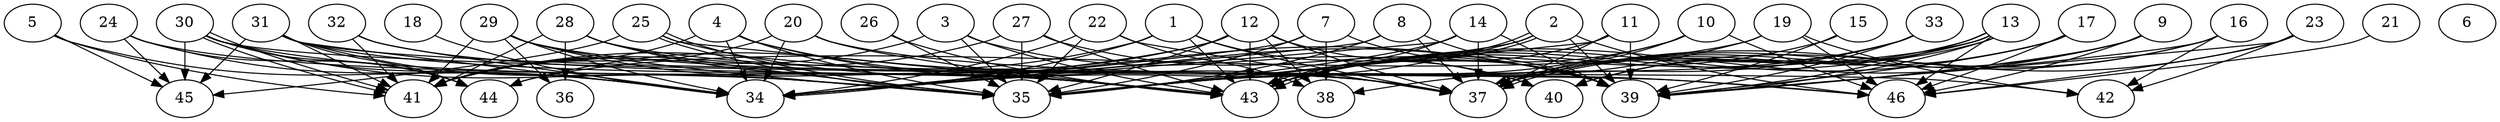 // DAG (tier=3-complex, mode=compute, n=46, ccr=0.492, fat=0.872, density=0.705, regular=0.287, jump=0.343, mindata=1048576, maxdata=16777216)
// DAG automatically generated by daggen at Sun Aug 24 16:33:34 2025
// /home/ermia/Project/Environments/daggen/bin/daggen --dot --ccr 0.492 --fat 0.872 --regular 0.287 --density 0.705 --jump 0.343 --mindata 1048576 --maxdata 16777216 -n 46 
digraph G {
  1 [size="2324341254961804345344", alpha="0.01", expect_size="1162170627480902172672"]
  1 -> 34 [size ="1403750468026368"]
  1 -> 37 [size ="1403750468026368"]
  1 -> 40 [size ="1403750468026368"]
  1 -> 41 [size ="1403750468026368"]
  1 -> 43 [size ="1403750468026368"]
  2 [size="709363658121829", alpha="0.02", expect_size="354681829060914"]
  2 -> 34 [size ="43569096163328"]
  2 -> 35 [size ="43569096163328"]
  2 -> 39 [size ="43569096163328"]
  2 -> 43 [size ="43569096163328"]
  2 -> 43 [size ="43569096163328"]
  2 -> 46 [size ="43569096163328"]
  3 [size="138613516930264334336", alpha="0.02", expect_size="69306758465132167168"]
  3 -> 35 [size ="214269509500928"]
  3 -> 40 [size ="214269509500928"]
  3 -> 41 [size ="214269509500928"]
  3 -> 43 [size ="214269509500928"]
  4 [size="4613399743227475525632", alpha="0.04", expect_size="2306699871613737762816"]
  4 -> 34 [size ="2217025619361792"]
  4 -> 35 [size ="2217025619361792"]
  4 -> 37 [size ="2217025619361792"]
  4 -> 39 [size ="2217025619361792"]
  4 -> 41 [size ="2217025619361792"]
  5 [size="464814774175062080", alpha="0.01", expect_size="232407387087531040"]
  5 -> 34 [size ="567494574080000"]
  5 -> 41 [size ="567494574080000"]
  5 -> 45 [size ="567494574080000"]
  6 [size="297224007249999872", alpha="0.19", expect_size="148612003624999936"]
  7 [size="3554534885296932352", alpha="0.18", expect_size="1777267442648466176"]
  7 -> 34 [size ="1335371510054912"]
  7 -> 35 [size ="1335371510054912"]
  7 -> 38 [size ="1335371510054912"]
  7 -> 39 [size ="1335371510054912"]
  8 [size="4519544994250635608064", alpha="0.15", expect_size="2259772497125317804032"]
  8 -> 34 [size ="2186854036144128"]
  8 -> 35 [size ="2186854036144128"]
  8 -> 37 [size ="2186854036144128"]
  8 -> 39 [size ="2186854036144128"]
  9 [size="35448915136230719488", alpha="0.04", expect_size="17724457568115359744"]
  9 -> 37 [size ="86329379520512"]
  9 -> 39 [size ="86329379520512"]
  9 -> 43 [size ="86329379520512"]
  9 -> 46 [size ="86329379520512"]
  10 [size="13186818356326152", alpha="0.11", expect_size="6593409178163076"]
  10 -> 35 [size ="216053841920000"]
  10 -> 37 [size ="216053841920000"]
  10 -> 43 [size ="216053841920000"]
  10 -> 46 [size ="216053841920000"]
  11 [size="336358085480725184", alpha="0.11", expect_size="168179042740362592"]
  11 -> 35 [size ="724594839257088"]
  11 -> 37 [size ="724594839257088"]
  11 -> 39 [size ="724594839257088"]
  11 -> 43 [size ="724594839257088"]
  12 [size="2238585937053623552", alpha="0.02", expect_size="1119292968526811776"]
  12 -> 34 [size ="949492455047168"]
  12 -> 35 [size ="949492455047168"]
  12 -> 37 [size ="949492455047168"]
  12 -> 38 [size ="949492455047168"]
  12 -> 39 [size ="949492455047168"]
  12 -> 43 [size ="949492455047168"]
  12 -> 44 [size ="949492455047168"]
  13 [size="3882756256651464933376", alpha="0.05", expect_size="1941378128325732466688"]
  13 -> 35 [size ="1976287266603008"]
  13 -> 37 [size ="1976287266603008"]
  13 -> 37 [size ="1976287266603008"]
  13 -> 39 [size ="1976287266603008"]
  13 -> 39 [size ="1976287266603008"]
  13 -> 40 [size ="1976287266603008"]
  13 -> 43 [size ="1976287266603008"]
  13 -> 46 [size ="1976287266603008"]
  14 [size="126869779352837200", alpha="0.15", expect_size="63434889676418600"]
  14 -> 34 [size ="2170361269452800"]
  14 -> 35 [size ="2170361269452800"]
  14 -> 37 [size ="2170361269452800"]
  14 -> 39 [size ="2170361269452800"]
  14 -> 43 [size ="2170361269452800"]
  15 [size="1949145931106342912", alpha="0.15", expect_size="974572965553171456"]
  15 -> 39 [size ="1366241210007552"]
  15 -> 43 [size ="1366241210007552"]
  16 [size="128815781811723436032", alpha="0.08", expect_size="64407890905861718016"]
  16 -> 37 [size ="204049735483392"]
  16 -> 39 [size ="204049735483392"]
  16 -> 40 [size ="204049735483392"]
  16 -> 42 [size ="204049735483392"]
  17 [size="605639356415237", alpha="0.06", expect_size="302819678207618"]
  17 -> 37 [size ="23930358202368"]
  17 -> 39 [size ="23930358202368"]
  17 -> 43 [size ="23930358202368"]
  17 -> 46 [size ="23930358202368"]
  18 [size="12442901394536018", alpha="0.16", expect_size="6221450697268009"]
  18 -> 34 [size ="206206782144512"]
  19 [size="4342209399613955244032", alpha="0.12", expect_size="2171104699806977622016"]
  19 -> 35 [size ="2129268825915392"]
  19 -> 42 [size ="2129268825915392"]
  19 -> 44 [size ="2129268825915392"]
  19 -> 46 [size ="2129268825915392"]
  20 [size="75969883458706079744", alpha="0.03", expect_size="37984941729353039872"]
  20 -> 34 [size ="143499689197568"]
  20 -> 41 [size ="143499689197568"]
  20 -> 43 [size ="143499689197568"]
  20 -> 46 [size ="143499689197568"]
  21 [size="1946876674961536188416", alpha="0.14", expect_size="973438337480768094208"]
  21 -> 46 [size ="1247332624498688"]
  22 [size="1953590036903376191488", alpha="0.10", expect_size="976795018451688095744"]
  22 -> 34 [size ="1250198407872512"]
  22 -> 35 [size ="1250198407872512"]
  22 -> 37 [size ="1250198407872512"]
  22 -> 38 [size ="1250198407872512"]
  23 [size="22008329276121864", alpha="0.04", expect_size="11004164638060932"]
  23 -> 37 [size ="1939634376409088"]
  23 -> 39 [size ="1939634376409088"]
  23 -> 42 [size ="1939634376409088"]
  23 -> 46 [size ="1939634376409088"]
  24 [size="109887952265838768", alpha="0.01", expect_size="54943976132919384"]
  24 -> 34 [size ="2197974419505152"]
  24 -> 35 [size ="2197974419505152"]
  24 -> 44 [size ="2197974419505152"]
  24 -> 45 [size ="2197974419505152"]
  25 [size="24732721475293436", alpha="0.06", expect_size="12366360737646718"]
  25 -> 35 [size ="31246725939200"]
  25 -> 35 [size ="31246725939200"]
  25 -> 39 [size ="31246725939200"]
  25 -> 43 [size ="31246725939200"]
  25 -> 45 [size ="31246725939200"]
  26 [size="1341079732225818", alpha="0.02", expect_size="670539866112909"]
  26 -> 35 [size ="76304925851648"]
  26 -> 43 [size ="76304925851648"]
  27 [size="29811993766921272", alpha="0.16", expect_size="14905996883460636"]
  27 -> 35 [size ="922203507916800"]
  27 -> 39 [size ="922203507916800"]
  27 -> 41 [size ="922203507916800"]
  27 -> 43 [size ="922203507916800"]
  28 [size="872095952389913344", alpha="0.05", expect_size="436047976194956672"]
  28 -> 35 [size ="634933739520000"]
  28 -> 36 [size ="634933739520000"]
  28 -> 37 [size ="634933739520000"]
  28 -> 41 [size ="634933739520000"]
  28 -> 43 [size ="634933739520000"]
  29 [size="87411101075920388096", alpha="0.19", expect_size="43705550537960194048"]
  29 -> 34 [size ="157567888130048"]
  29 -> 35 [size ="157567888130048"]
  29 -> 36 [size ="157567888130048"]
  29 -> 37 [size ="157567888130048"]
  29 -> 41 [size ="157567888130048"]
  29 -> 43 [size ="157567888130048"]
  30 [size="47700134333375680", alpha="0.15", expect_size="23850067166687840"]
  30 -> 34 [size ="1635488054116352"]
  30 -> 35 [size ="1635488054116352"]
  30 -> 37 [size ="1635488054116352"]
  30 -> 41 [size ="1635488054116352"]
  30 -> 41 [size ="1635488054116352"]
  30 -> 44 [size ="1635488054116352"]
  30 -> 45 [size ="1635488054116352"]
  30 -> 46 [size ="1635488054116352"]
  31 [size="499229841942749642752", alpha="0.08", expect_size="249614920971374821376"]
  31 -> 34 [size ="503450773225472"]
  31 -> 35 [size ="503450773225472"]
  31 -> 41 [size ="503450773225472"]
  31 -> 42 [size ="503450773225472"]
  31 -> 43 [size ="503450773225472"]
  31 -> 44 [size ="503450773225472"]
  31 -> 45 [size ="503450773225472"]
  32 [size="468190975041090879488", alpha="0.10", expect_size="234095487520545439744"]
  32 -> 34 [size ="482360806080512"]
  32 -> 41 [size ="482360806080512"]
  32 -> 43 [size ="482360806080512"]
  33 [size="1844777608383815483392", alpha="0.17", expect_size="922388804191907741696"]
  33 -> 37 [size ="1203333477957632"]
  33 -> 38 [size ="1203333477957632"]
  33 -> 39 [size ="1203333477957632"]
  33 -> 43 [size ="1203333477957632"]
  34 [size="124084108717758128", alpha="0.12", expect_size="62042054358879064"]
  35 [size="14719305994545074", alpha="0.17", expect_size="7359652997272537"]
  36 [size="20382507436880696", alpha="0.05", expect_size="10191253718440348"]
  37 [size="419760458858383104", alpha="0.10", expect_size="209880229429191552"]
  38 [size="788080134026747008", alpha="0.16", expect_size="394040067013373504"]
  39 [size="193046034622569250816", alpha="0.15", expect_size="96523017311284625408"]
  40 [size="60620236133085056", alpha="0.09", expect_size="30310118066542528"]
  41 [size="693496293967387426816", alpha="0.09", expect_size="346748146983693713408"]
  42 [size="1980675502365543424", alpha="0.05", expect_size="990337751182771712"]
  43 [size="57418423319834008", alpha="0.18", expect_size="28709211659917004"]
  44 [size="27027746109472724", alpha="0.09", expect_size="13513873054736362"]
  45 [size="3638768051212219", alpha="0.12", expect_size="1819384025606109"]
  46 [size="45409794040906952", alpha="0.05", expect_size="22704897020453476"]
}